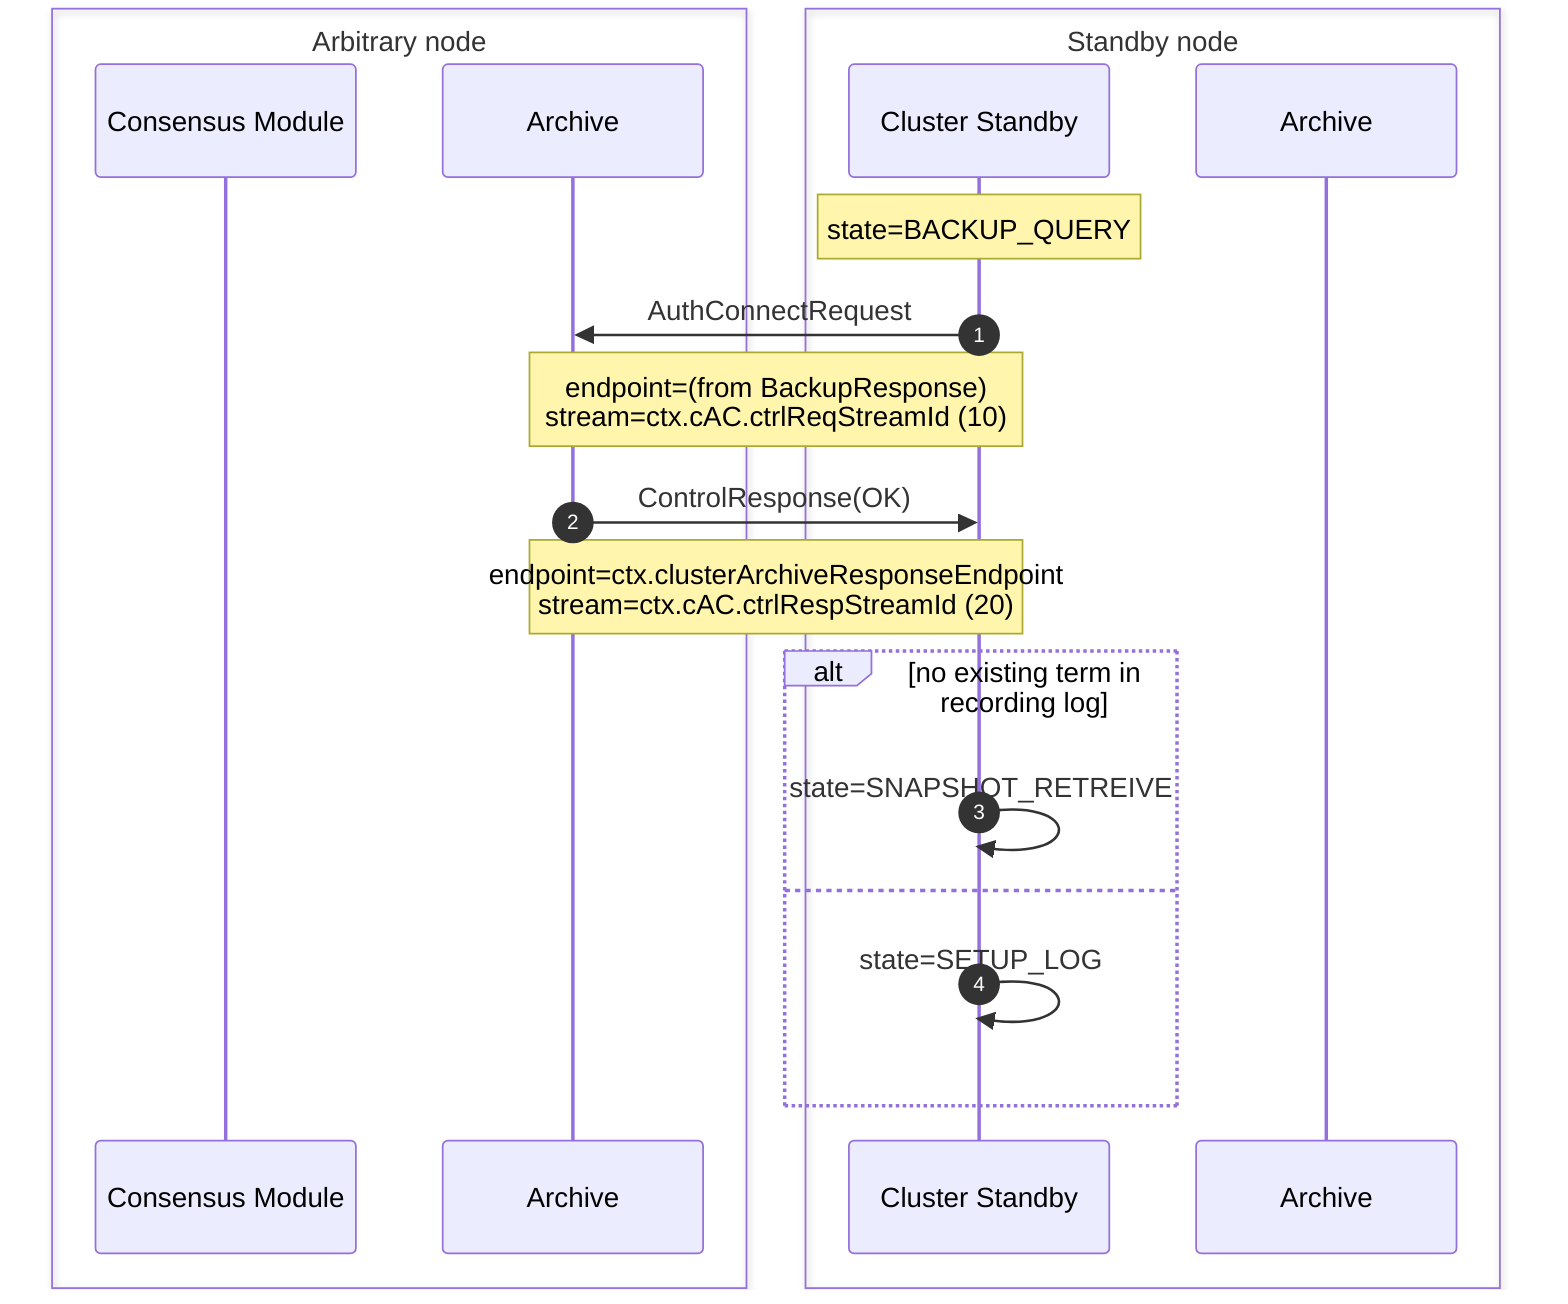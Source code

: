 sequenceDiagram
    autonumber
    box Arbitrary node
        participant arb_cm as Consensus Module
        participant arb_archive as Archive
    end

    box Standby node
        participant standby_standby as Cluster Standby
        participant standby_archive as Archive
    end

    note over standby_standby: state=BACKUP_QUERY
    standby_standby ->> arb_archive: AuthConnectRequest
    note over arb_archive, standby_standby: endpoint=(from BackupResponse)<br/>stream=ctx.cAC.ctrlReqStreamId (10)
    arb_archive ->> standby_standby: ControlResponse(OK)
    note over arb_archive, standby_standby: endpoint=ctx.clusterArchiveResponseEndpoint<br/>stream=ctx.cAC.ctrlRespStreamId (20)

    alt no existing term in recording log
        standby_standby ->> standby_standby: state=SNAPSHOT_RETREIVE
    else
        standby_standby ->> standby_standby: state=SETUP_LOG
    end